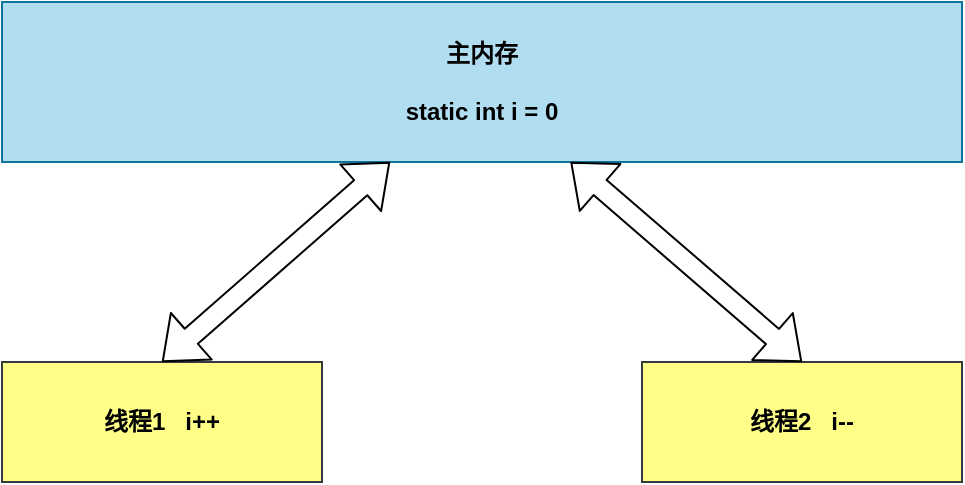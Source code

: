 <mxfile version="14.4.3" type="device"><diagram id="mSrEMdyYZVc3fU1jTJAr" name="第 1 页"><mxGraphModel dx="1086" dy="806" grid="1" gridSize="10" guides="1" tooltips="1" connect="1" arrows="1" fold="1" page="1" pageScale="1" pageWidth="827" pageHeight="1169" math="0" shadow="0"><root><mxCell id="0"/><mxCell id="1" parent="0"/><mxCell id="9AIGSepasz2aQEfwRpdp-1" value="&lt;b&gt;主内存&lt;br&gt;&lt;br&gt;static int i = 0&lt;/b&gt;" style="rounded=0;whiteSpace=wrap;html=1;fillColor=#b1ddf0;strokeColor=#10739e;" vertex="1" parent="1"><mxGeometry x="160" y="200" width="480" height="80" as="geometry"/></mxCell><mxCell id="9AIGSepasz2aQEfwRpdp-2" value="线程2&amp;nbsp; &amp;nbsp;i--" style="rounded=0;whiteSpace=wrap;html=1;fontStyle=1;fillColor=#ffff88;strokeColor=#36393d;" vertex="1" parent="1"><mxGeometry x="480" y="380" width="160" height="60" as="geometry"/></mxCell><mxCell id="9AIGSepasz2aQEfwRpdp-3" value="线程1&amp;nbsp; &amp;nbsp;i++" style="rounded=0;whiteSpace=wrap;html=1;fontStyle=1;fillColor=#ffff88;strokeColor=#36393d;" vertex="1" parent="1"><mxGeometry x="160" y="380" width="160" height="60" as="geometry"/></mxCell><mxCell id="9AIGSepasz2aQEfwRpdp-4" value="" style="shape=flexArrow;endArrow=classic;startArrow=classic;html=1;exitX=0.5;exitY=0;exitDx=0;exitDy=0;" edge="1" parent="1" source="9AIGSepasz2aQEfwRpdp-3"><mxGeometry width="50" height="50" relative="1" as="geometry"><mxPoint x="390" y="440" as="sourcePoint"/><mxPoint x="354" y="280" as="targetPoint"/></mxGeometry></mxCell><mxCell id="9AIGSepasz2aQEfwRpdp-5" value="" style="shape=flexArrow;endArrow=classic;startArrow=classic;html=1;exitX=0.5;exitY=0;exitDx=0;exitDy=0;" edge="1" parent="1" source="9AIGSepasz2aQEfwRpdp-2"><mxGeometry width="50" height="50" relative="1" as="geometry"><mxPoint x="330" y="380" as="sourcePoint"/><mxPoint x="444.286" y="280" as="targetPoint"/></mxGeometry></mxCell></root></mxGraphModel></diagram></mxfile>